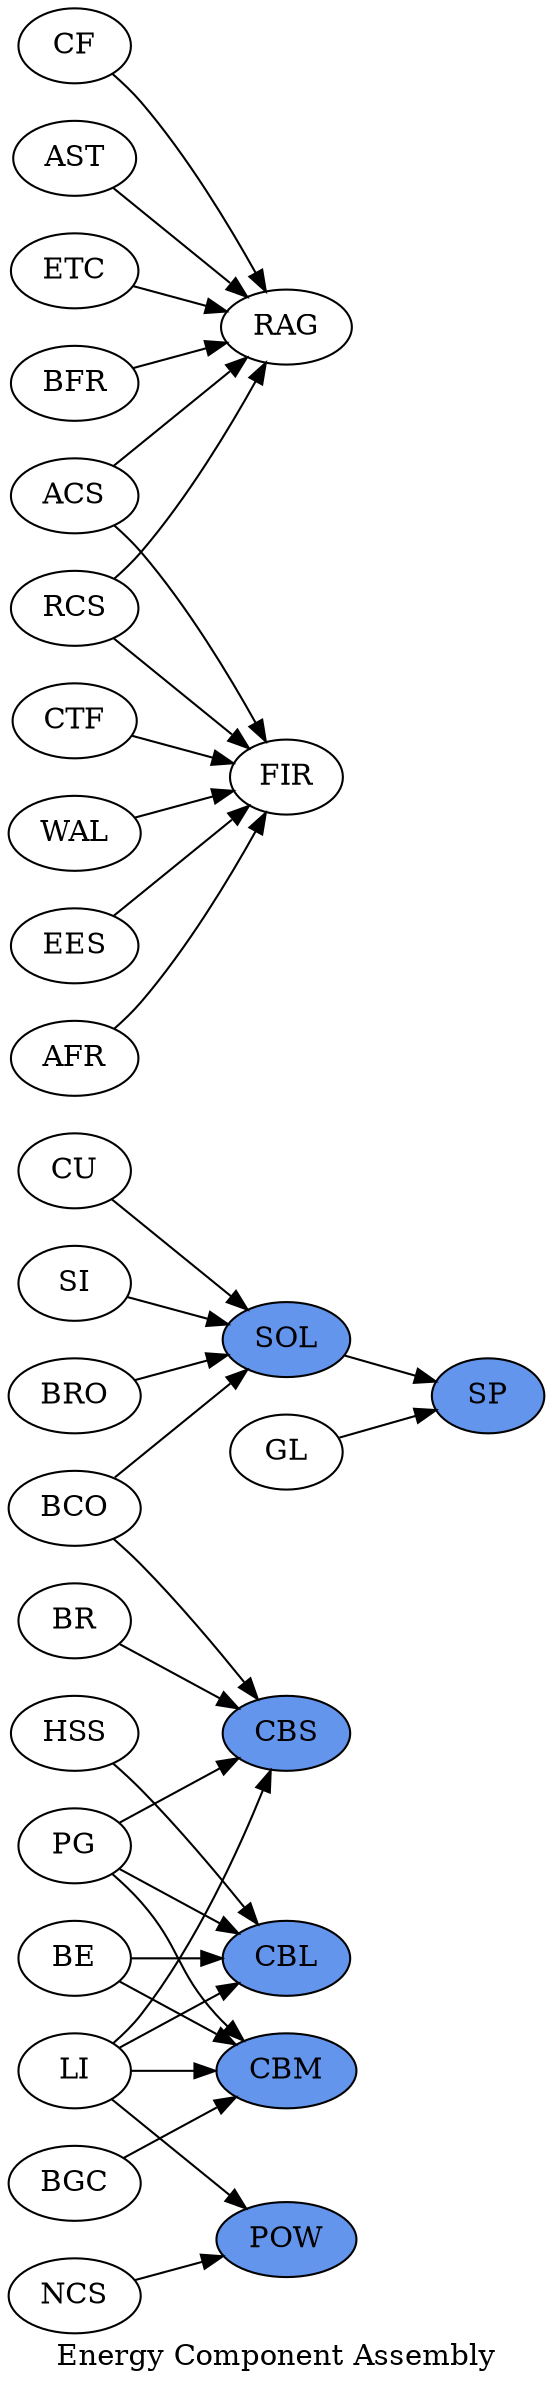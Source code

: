 digraph ECA {
        rankdir=LR
    label = "Energy Component Assembly";
    
    node [style=filled,fillcolor=cornflowerblue]
    SOL CBL POW SP CBS CBM

    node [fillcolor=white];

    { CU SI BCO BRO } -> SOL
    { LI BE HSS PG } -> CBL
    { NCS LI } -> POW
    { GL SOL } -> SP
    { ETC BFR CF ACS RCS AST } -> RAG
    { LI BR BCO PG } -> CBS
    { LI BE BGC PG } -> CBM
    { EES AFR CTF ACS RCS WAL } -> FIR
}
